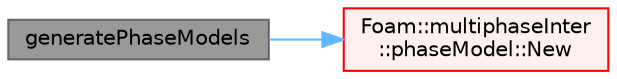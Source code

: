 digraph "generatePhaseModels"
{
 // LATEX_PDF_SIZE
  bgcolor="transparent";
  edge [fontname=Helvetica,fontsize=10,labelfontname=Helvetica,labelfontsize=10];
  node [fontname=Helvetica,fontsize=10,shape=box,height=0.2,width=0.4];
  rankdir="LR";
  Node1 [id="Node000001",label="generatePhaseModels",height=0.2,width=0.4,color="gray40", fillcolor="grey60", style="filled", fontcolor="black",tooltip=" "];
  Node1 -> Node2 [id="edge1_Node000001_Node000002",color="steelblue1",style="solid",tooltip=" "];
  Node2 [id="Node000002",label="Foam::multiphaseInter\l::phaseModel::New",height=0.2,width=0.4,color="red", fillcolor="#FFF0F0", style="filled",URL="$classFoam_1_1multiphaseInter_1_1phaseModel.html#a014dcbc9c4825766374a8dbdc2773cc7",tooltip=" "];
}
